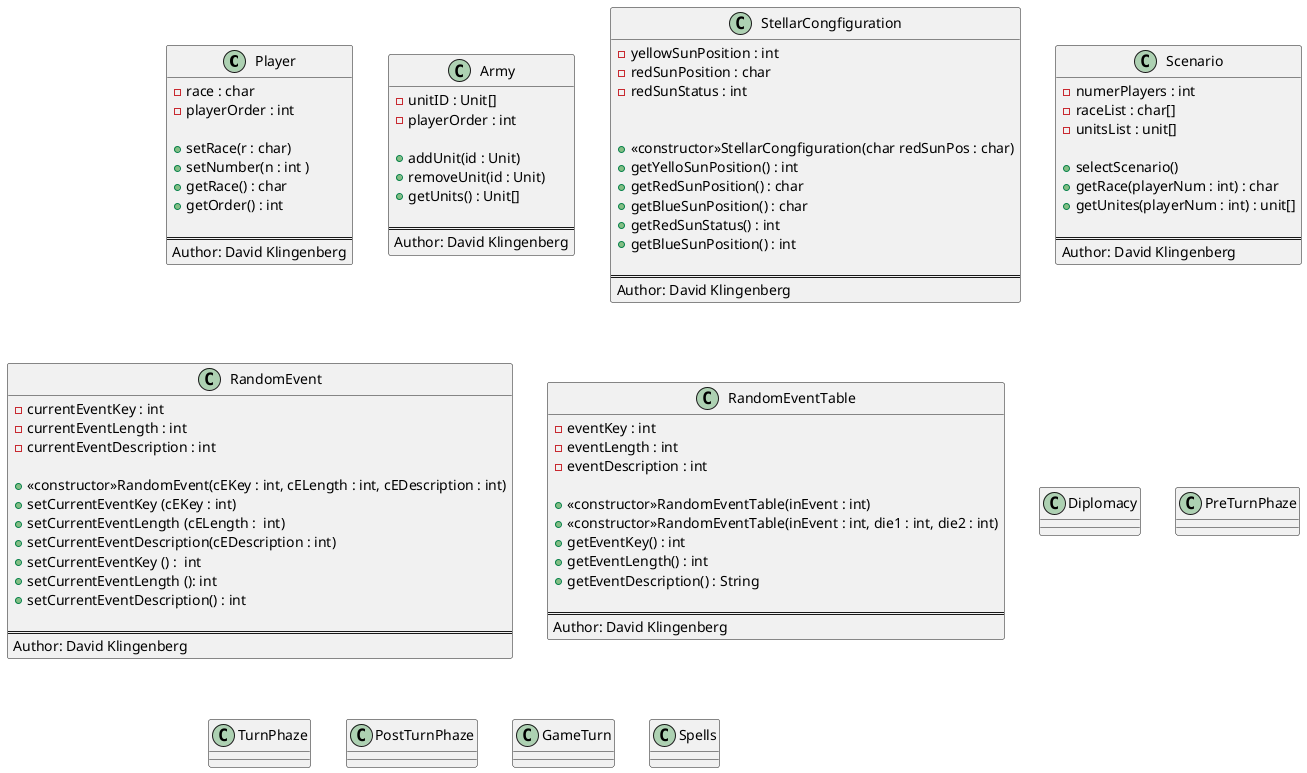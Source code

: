 @startuml


class Player{
	-race : char
	-playerOrder : int

	+setRace(r : char)
	+setNumber(n : int )
	+getRace() : char
	+getOrder() : int	

	==
	Author: David Klingenberg 
}  

class Army{
	-unitID : Unit[]
	-playerOrder : int

	+addUnit(id : Unit)
	+removeUnit(id : Unit)
	+getUnits() : Unit[]

	==
	Author: David Klingenberg 
}

class StellarCongfiguration{
	-yellowSunPosition : int
	-redSunPosition : char
	-redSunStatus : int
		

	+<<constructor>>StellarCongfiguration(char redSunPos : char)
	+getYelloSunPosition() : int
	+getRedSunPosition() : char
	+getBlueSunPosition() : char
	+getRedSunStatus() : int
	+getBlueSunPosition() : int

	==
	Author: David Klingenberg 
}

class Scenario {
	-numerPlayers : int
	-raceList : char[]
	-unitsList : unit[]

	+selectScenario()
	+getRace(playerNum : int) : char
	+getUnites(playerNum : int) : unit[]

	==
	Author: David Klingenberg  
}

class RandomEvent{
	-currentEventKey : int
	-currentEventLength : int
	-currentEventDescription : int

	+<<constructor>>RandomEvent(cEKey : int, cELength : int, cEDescription : int)
	+setCurrentEventKey (cEKey : int)
	+setCurrentEventLength (cELength :  int)
	+setCurrentEventDescription(cEDescription : int)
	+setCurrentEventKey () :  int
	+setCurrentEventLength (): int
	+setCurrentEventDescription() : int

	==
	Author: David Klingenberg 
}

class RandomEventTable{
	-eventKey : int
	-eventLength : int
	-eventDescription : int

	+<<constructor>>RandomEventTable(inEvent : int)
	+<<constructor>>RandomEventTable(inEvent : int, die1 : int, die2 : int)
	+getEventKey() : int
	+getEventLength() : int
	+getEventDescription() : String

	==
	Author: David Klingenberg 
}

class Diplomacy

class PreTurnPhaze

class TurnPhaze

class PostTurnPhaze

class GameTurn

class Spells

@enduml
